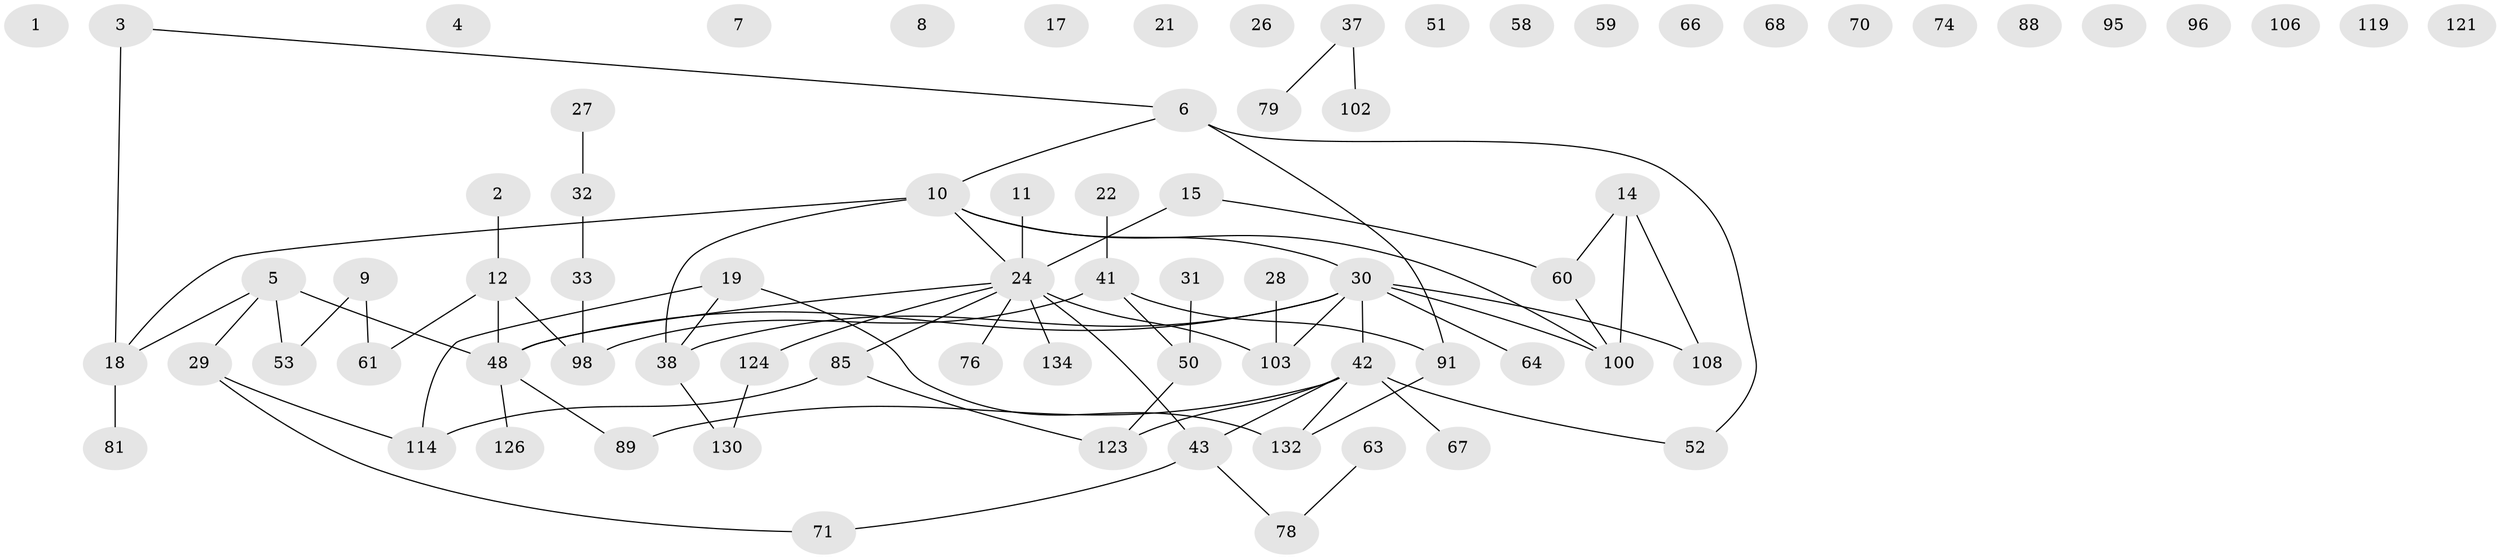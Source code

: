// original degree distribution, {0: 0.1386861313868613, 1: 0.17518248175182483, 2: 0.35766423357664234, 3: 0.20437956204379562, 4: 0.08029197080291971, 5: 0.029197080291970802, 6: 0.014598540145985401}
// Generated by graph-tools (version 1.1) at 2025/12/03/09/25 04:12:54]
// undirected, 75 vertices, 75 edges
graph export_dot {
graph [start="1"]
  node [color=gray90,style=filled];
  1;
  2 [super="+105"];
  3 [super="+16+23"];
  4;
  5 [super="+13+104"];
  6 [super="+20+120"];
  7;
  8 [super="+40"];
  9 [super="+56"];
  10 [super="+80+84"];
  11 [super="+87"];
  12 [super="+25+55+86"];
  14 [super="+69+112"];
  15 [super="+34"];
  17;
  18 [super="+73+111"];
  19 [super="+65+99"];
  21;
  22 [super="+49"];
  24 [super="+83+97+107+117"];
  26;
  27 [super="+36+44"];
  28 [super="+35"];
  29 [super="+94"];
  30 [super="+46+90"];
  31 [super="+45"];
  32 [super="+47"];
  33 [super="+93"];
  37 [super="+39"];
  38 [super="+62+115"];
  41 [super="+82"];
  42 [super="+135+137"];
  43 [super="+57+101"];
  48 [super="+54+131"];
  50 [super="+72+77"];
  51;
  52 [super="+110"];
  53 [super="+75+125"];
  58;
  59;
  60 [super="+129"];
  61 [super="+116"];
  63 [super="+122"];
  64;
  66;
  67;
  68;
  70;
  71;
  74;
  76;
  78;
  79 [super="+92"];
  81;
  85 [super="+118+128"];
  88;
  89 [super="+127"];
  91 [super="+109"];
  95;
  96;
  98 [super="+113"];
  100;
  102;
  103;
  106;
  108;
  114;
  119;
  121;
  123;
  124 [super="+136"];
  126;
  130;
  132 [super="+133"];
  134;
  2 -- 12;
  3 -- 18;
  3 -- 6;
  5 -- 29;
  5 -- 53;
  5 -- 18;
  5 -- 48;
  6 -- 91;
  6 -- 10;
  6 -- 52;
  9 -- 53;
  9 -- 61;
  10 -- 100;
  10 -- 18;
  10 -- 24;
  10 -- 30;
  10 -- 38;
  11 -- 24;
  12 -- 61;
  12 -- 48;
  12 -- 98;
  14 -- 108;
  14 -- 100;
  14 -- 60;
  15 -- 60;
  15 -- 24 [weight=2];
  18 -- 81;
  19 -- 132;
  19 -- 114;
  19 -- 38;
  22 -- 41;
  24 -- 134;
  24 -- 103;
  24 -- 43;
  24 -- 48;
  24 -- 76;
  24 -- 85;
  24 -- 124;
  27 -- 32;
  28 -- 103;
  29 -- 114;
  29 -- 71;
  30 -- 64;
  30 -- 100;
  30 -- 48;
  30 -- 103;
  30 -- 108;
  30 -- 38;
  30 -- 42;
  31 -- 50;
  32 -- 33;
  33 -- 98;
  37 -- 102;
  37 -- 79;
  38 -- 130;
  41 -- 50;
  41 -- 91;
  41 -- 98;
  42 -- 123;
  42 -- 67;
  42 -- 52;
  42 -- 43;
  42 -- 89;
  42 -- 132;
  43 -- 78;
  43 -- 71;
  48 -- 89;
  48 -- 126;
  50 -- 123;
  60 -- 100;
  63 -- 78;
  85 -- 114;
  85 -- 123;
  91 -- 132;
  124 -- 130;
}
